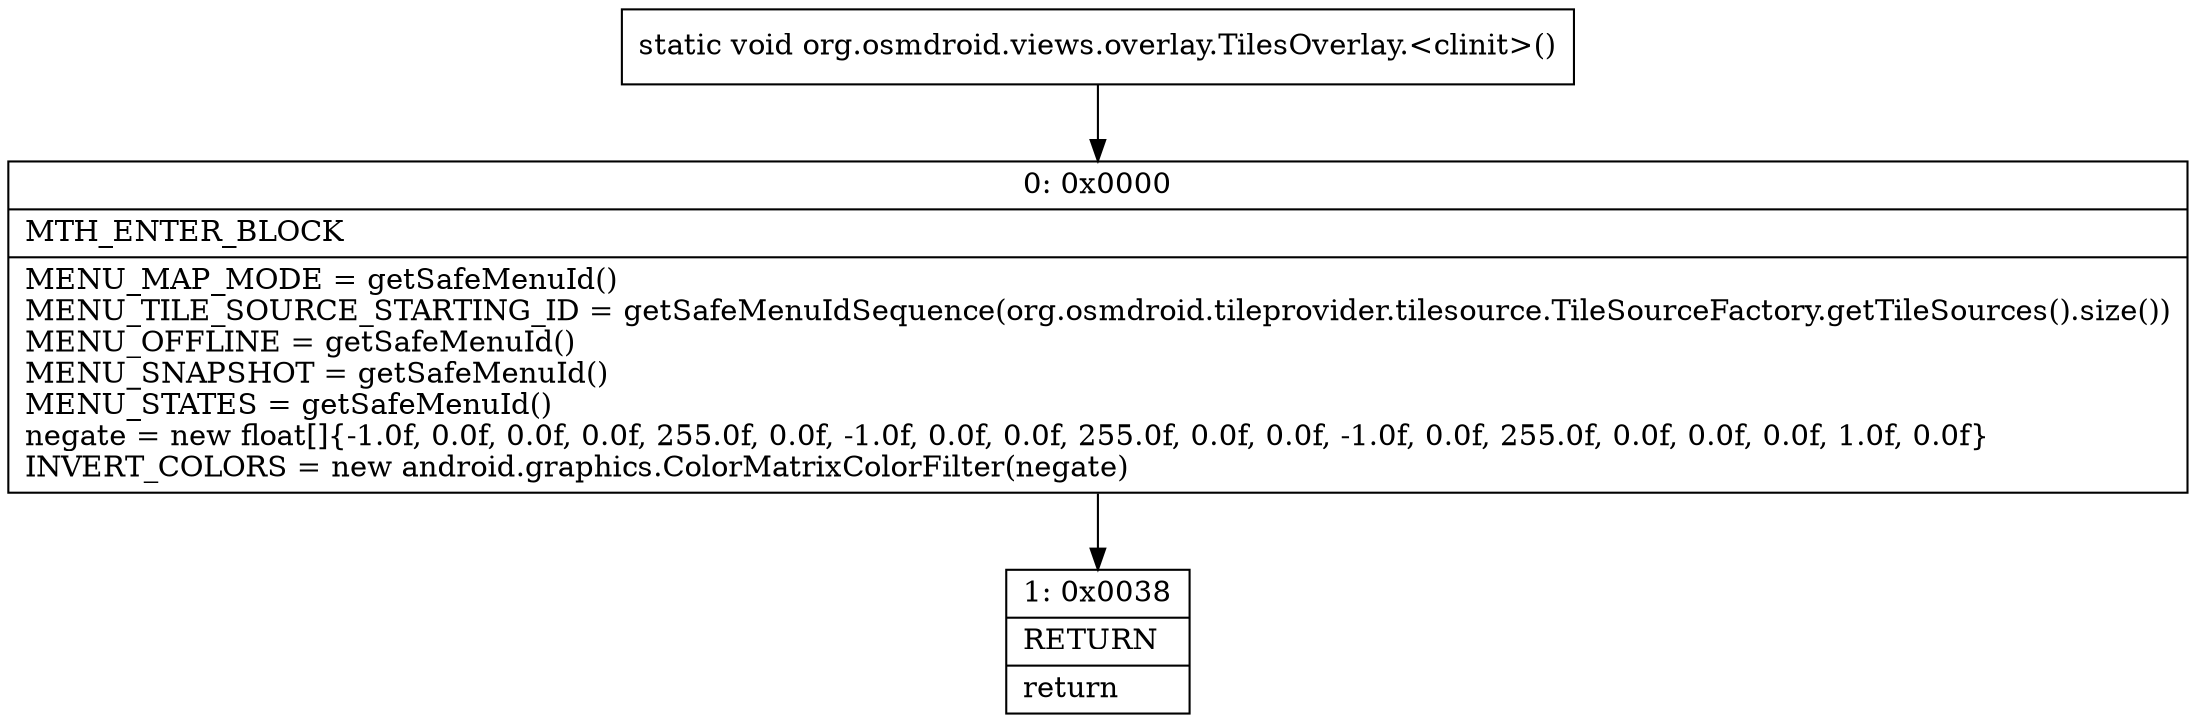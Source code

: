 digraph "CFG fororg.osmdroid.views.overlay.TilesOverlay.\<clinit\>()V" {
Node_0 [shape=record,label="{0\:\ 0x0000|MTH_ENTER_BLOCK\l|MENU_MAP_MODE = getSafeMenuId()\lMENU_TILE_SOURCE_STARTING_ID = getSafeMenuIdSequence(org.osmdroid.tileprovider.tilesource.TileSourceFactory.getTileSources().size())\lMENU_OFFLINE = getSafeMenuId()\lMENU_SNAPSHOT = getSafeMenuId()\lMENU_STATES = getSafeMenuId()\lnegate = new float[]\{\-1.0f, 0.0f, 0.0f, 0.0f, 255.0f, 0.0f, \-1.0f, 0.0f, 0.0f, 255.0f, 0.0f, 0.0f, \-1.0f, 0.0f, 255.0f, 0.0f, 0.0f, 0.0f, 1.0f, 0.0f\}\lINVERT_COLORS = new android.graphics.ColorMatrixColorFilter(negate)\l}"];
Node_1 [shape=record,label="{1\:\ 0x0038|RETURN\l|return\l}"];
MethodNode[shape=record,label="{static void org.osmdroid.views.overlay.TilesOverlay.\<clinit\>() }"];
MethodNode -> Node_0;
Node_0 -> Node_1;
}

